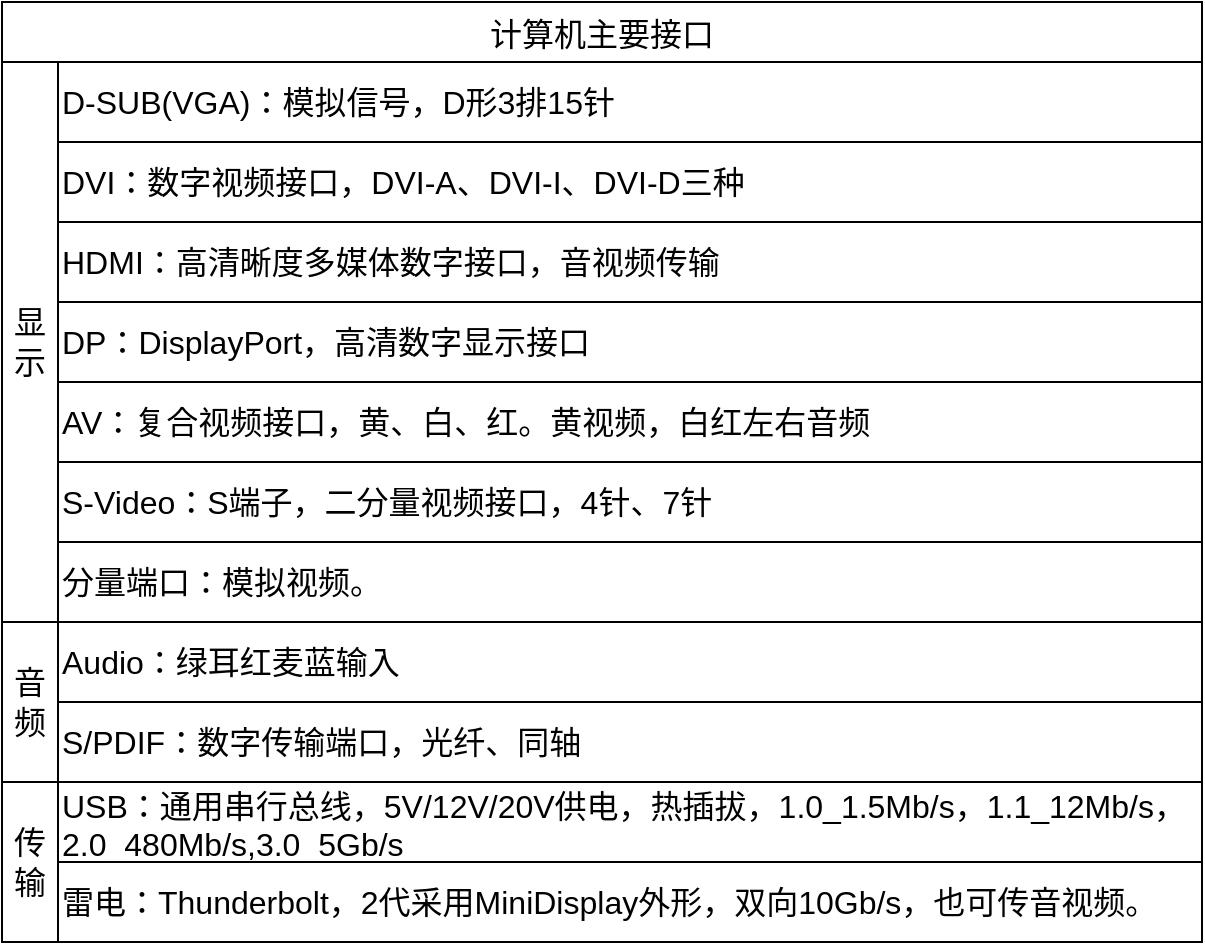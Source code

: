 <mxfile version="22.0.3" type="device">
  <diagram name="第 1 页" id="zGCqP_yx0sx3U29eoPdF">
    <mxGraphModel dx="1036" dy="606" grid="1" gridSize="10" guides="1" tooltips="1" connect="1" arrows="1" fold="1" page="1" pageScale="1" pageWidth="827" pageHeight="1169" math="0" shadow="0">
      <root>
        <mxCell id="0" />
        <mxCell id="1" parent="0" />
        <mxCell id="92K3urHDepijK37gljLw-14" value="计算机主要接口" style="shape=table;startSize=30;container=1;collapsible=0;childLayout=tableLayout;strokeColor=default;fontSize=16;" parent="1" vertex="1">
          <mxGeometry width="600" height="470" as="geometry" />
        </mxCell>
        <mxCell id="92K3urHDepijK37gljLw-15" value="" style="shape=tableRow;horizontal=0;startSize=0;swimlaneHead=0;swimlaneBody=0;strokeColor=inherit;top=0;left=0;bottom=0;right=0;collapsible=0;dropTarget=0;fillColor=none;points=[[0,0.5],[1,0.5]];portConstraint=eastwest;fontSize=16;" parent="92K3urHDepijK37gljLw-14" vertex="1">
          <mxGeometry y="30" width="600" height="40" as="geometry" />
        </mxCell>
        <mxCell id="92K3urHDepijK37gljLw-16" value="显示" style="shape=partialRectangle;html=1;whiteSpace=wrap;connectable=0;strokeColor=inherit;overflow=hidden;fillColor=none;top=0;left=0;bottom=0;right=0;pointerEvents=1;fontSize=16;container=1;rowspan=7;colspan=1;" parent="92K3urHDepijK37gljLw-15" vertex="1" collapsed="1">
          <mxGeometry width="28" height="280" as="geometry">
            <mxRectangle width="28" height="40" as="alternateBounds" />
          </mxGeometry>
        </mxCell>
        <mxCell id="92K3urHDepijK37gljLw-17" value="D-SUB(VGA)：模拟信号，D形3排15针" style="shape=partialRectangle;html=1;whiteSpace=wrap;connectable=0;strokeColor=inherit;overflow=hidden;fillColor=none;top=0;left=0;bottom=0;right=0;pointerEvents=1;fontSize=16;align=left;" parent="92K3urHDepijK37gljLw-15" vertex="1">
          <mxGeometry x="28" width="572" height="40" as="geometry">
            <mxRectangle width="572" height="40" as="alternateBounds" />
          </mxGeometry>
        </mxCell>
        <mxCell id="92K3urHDepijK37gljLw-19" value="" style="shape=tableRow;horizontal=0;startSize=0;swimlaneHead=0;swimlaneBody=0;strokeColor=inherit;top=0;left=0;bottom=0;right=0;collapsible=0;dropTarget=0;fillColor=none;points=[[0,0.5],[1,0.5]];portConstraint=eastwest;fontSize=16;" parent="92K3urHDepijK37gljLw-14" vertex="1">
          <mxGeometry y="70" width="600" height="40" as="geometry" />
        </mxCell>
        <mxCell id="92K3urHDepijK37gljLw-20" value="" style="shape=partialRectangle;html=1;whiteSpace=wrap;connectable=0;strokeColor=inherit;overflow=hidden;fillColor=none;top=0;left=0;bottom=0;right=0;pointerEvents=1;fontSize=16;" parent="92K3urHDepijK37gljLw-19" vertex="1" visible="0">
          <mxGeometry width="28" height="40" as="geometry">
            <mxRectangle width="28" height="40" as="alternateBounds" />
          </mxGeometry>
        </mxCell>
        <mxCell id="92K3urHDepijK37gljLw-21" value="DVI：数字视频接口，DVI-A、DVI-I、DVI-D三种" style="shape=partialRectangle;html=1;whiteSpace=wrap;connectable=0;strokeColor=inherit;overflow=hidden;fillColor=none;top=0;left=0;bottom=0;right=0;pointerEvents=1;fontSize=16;align=left;" parent="92K3urHDepijK37gljLw-19" vertex="1">
          <mxGeometry x="28" width="572" height="40" as="geometry">
            <mxRectangle width="572" height="40" as="alternateBounds" />
          </mxGeometry>
        </mxCell>
        <mxCell id="92K3urHDepijK37gljLw-23" value="" style="shape=tableRow;horizontal=0;startSize=0;swimlaneHead=0;swimlaneBody=0;strokeColor=inherit;top=0;left=0;bottom=0;right=0;collapsible=0;dropTarget=0;fillColor=none;points=[[0,0.5],[1,0.5]];portConstraint=eastwest;fontSize=16;" parent="92K3urHDepijK37gljLw-14" vertex="1">
          <mxGeometry y="110" width="600" height="40" as="geometry" />
        </mxCell>
        <mxCell id="92K3urHDepijK37gljLw-24" value="" style="shape=partialRectangle;html=1;whiteSpace=wrap;connectable=0;strokeColor=inherit;overflow=hidden;fillColor=none;top=0;left=0;bottom=0;right=0;pointerEvents=1;fontSize=16;" parent="92K3urHDepijK37gljLw-23" vertex="1" visible="0">
          <mxGeometry width="28" height="40" as="geometry">
            <mxRectangle width="28" height="40" as="alternateBounds" />
          </mxGeometry>
        </mxCell>
        <mxCell id="92K3urHDepijK37gljLw-25" value="HDMI：高清晰度多媒体数字接口，音视频传输" style="shape=partialRectangle;html=1;whiteSpace=wrap;connectable=0;strokeColor=inherit;overflow=hidden;fillColor=none;top=0;left=0;bottom=0;right=0;pointerEvents=1;fontSize=16;align=left;" parent="92K3urHDepijK37gljLw-23" vertex="1">
          <mxGeometry x="28" width="572" height="40" as="geometry">
            <mxRectangle width="572" height="40" as="alternateBounds" />
          </mxGeometry>
        </mxCell>
        <mxCell id="92K3urHDepijK37gljLw-43" style="shape=tableRow;horizontal=0;startSize=0;swimlaneHead=0;swimlaneBody=0;strokeColor=inherit;top=0;left=0;bottom=0;right=0;collapsible=0;dropTarget=0;fillColor=none;points=[[0,0.5],[1,0.5]];portConstraint=eastwest;fontSize=16;" parent="92K3urHDepijK37gljLw-14" vertex="1">
          <mxGeometry y="150" width="600" height="40" as="geometry" />
        </mxCell>
        <mxCell id="92K3urHDepijK37gljLw-44" style="shape=partialRectangle;html=1;whiteSpace=wrap;connectable=0;strokeColor=inherit;overflow=hidden;fillColor=none;top=0;left=0;bottom=0;right=0;pointerEvents=1;fontSize=16;" parent="92K3urHDepijK37gljLw-43" vertex="1" visible="0">
          <mxGeometry width="28" height="40" as="geometry">
            <mxRectangle width="28" height="40" as="alternateBounds" />
          </mxGeometry>
        </mxCell>
        <mxCell id="92K3urHDepijK37gljLw-45" value="DP：DisplayPort，高清数字显示接口" style="shape=partialRectangle;html=1;whiteSpace=wrap;connectable=0;strokeColor=inherit;overflow=hidden;fillColor=none;top=0;left=0;bottom=0;right=0;pointerEvents=1;fontSize=16;align=left;" parent="92K3urHDepijK37gljLw-43" vertex="1">
          <mxGeometry x="28" width="572" height="40" as="geometry">
            <mxRectangle width="572" height="40" as="alternateBounds" />
          </mxGeometry>
        </mxCell>
        <mxCell id="92K3urHDepijK37gljLw-49" style="shape=tableRow;horizontal=0;startSize=0;swimlaneHead=0;swimlaneBody=0;strokeColor=inherit;top=0;left=0;bottom=0;right=0;collapsible=0;dropTarget=0;fillColor=none;points=[[0,0.5],[1,0.5]];portConstraint=eastwest;fontSize=16;" parent="92K3urHDepijK37gljLw-14" vertex="1">
          <mxGeometry y="190" width="600" height="40" as="geometry" />
        </mxCell>
        <mxCell id="92K3urHDepijK37gljLw-50" style="shape=partialRectangle;html=1;whiteSpace=wrap;connectable=0;strokeColor=inherit;overflow=hidden;fillColor=none;top=0;left=0;bottom=0;right=0;pointerEvents=1;fontSize=16;" parent="92K3urHDepijK37gljLw-49" vertex="1" visible="0">
          <mxGeometry width="28" height="40" as="geometry">
            <mxRectangle width="28" height="40" as="alternateBounds" />
          </mxGeometry>
        </mxCell>
        <mxCell id="92K3urHDepijK37gljLw-51" value="AV：复合视频接口，黄、白、红。黄视频，白红左右音频" style="shape=partialRectangle;html=1;whiteSpace=wrap;connectable=0;strokeColor=inherit;overflow=hidden;fillColor=none;top=0;left=0;bottom=0;right=0;pointerEvents=1;fontSize=16;align=left;" parent="92K3urHDepijK37gljLw-49" vertex="1">
          <mxGeometry x="28" width="572" height="40" as="geometry">
            <mxRectangle width="572" height="40" as="alternateBounds" />
          </mxGeometry>
        </mxCell>
        <mxCell id="92K3urHDepijK37gljLw-46" style="shape=tableRow;horizontal=0;startSize=0;swimlaneHead=0;swimlaneBody=0;strokeColor=inherit;top=0;left=0;bottom=0;right=0;collapsible=0;dropTarget=0;fillColor=none;points=[[0,0.5],[1,0.5]];portConstraint=eastwest;fontSize=16;" parent="92K3urHDepijK37gljLw-14" vertex="1">
          <mxGeometry y="230" width="600" height="40" as="geometry" />
        </mxCell>
        <mxCell id="92K3urHDepijK37gljLw-47" style="shape=partialRectangle;html=1;whiteSpace=wrap;connectable=0;strokeColor=inherit;overflow=hidden;fillColor=none;top=0;left=0;bottom=0;right=0;pointerEvents=1;fontSize=16;" parent="92K3urHDepijK37gljLw-46" vertex="1" visible="0">
          <mxGeometry width="28" height="40" as="geometry">
            <mxRectangle width="28" height="40" as="alternateBounds" />
          </mxGeometry>
        </mxCell>
        <mxCell id="92K3urHDepijK37gljLw-48" value="S-Video：S端子，二分量视频接口，4针、7针" style="shape=partialRectangle;html=1;whiteSpace=wrap;connectable=0;strokeColor=inherit;overflow=hidden;fillColor=none;top=0;left=0;bottom=0;right=0;pointerEvents=1;fontSize=16;align=left;" parent="92K3urHDepijK37gljLw-46" vertex="1">
          <mxGeometry x="28" width="572" height="40" as="geometry">
            <mxRectangle width="572" height="40" as="alternateBounds" />
          </mxGeometry>
        </mxCell>
        <mxCell id="92K3urHDepijK37gljLw-52" style="shape=tableRow;horizontal=0;startSize=0;swimlaneHead=0;swimlaneBody=0;strokeColor=inherit;top=0;left=0;bottom=0;right=0;collapsible=0;dropTarget=0;fillColor=none;points=[[0,0.5],[1,0.5]];portConstraint=eastwest;fontSize=16;" parent="92K3urHDepijK37gljLw-14" vertex="1">
          <mxGeometry y="270" width="600" height="40" as="geometry" />
        </mxCell>
        <mxCell id="92K3urHDepijK37gljLw-53" style="shape=partialRectangle;html=1;whiteSpace=wrap;connectable=0;strokeColor=inherit;overflow=hidden;fillColor=none;top=0;left=0;bottom=0;right=0;pointerEvents=1;fontSize=16;" parent="92K3urHDepijK37gljLw-52" vertex="1" visible="0">
          <mxGeometry width="28" height="40" as="geometry">
            <mxRectangle width="28" height="40" as="alternateBounds" />
          </mxGeometry>
        </mxCell>
        <mxCell id="92K3urHDepijK37gljLw-54" value="分量端口：模拟视频。" style="shape=partialRectangle;html=1;whiteSpace=wrap;connectable=0;strokeColor=inherit;overflow=hidden;fillColor=none;top=0;left=0;bottom=0;right=0;pointerEvents=1;fontSize=16;align=left;" parent="92K3urHDepijK37gljLw-52" vertex="1">
          <mxGeometry x="28" width="572" height="40" as="geometry">
            <mxRectangle width="572" height="40" as="alternateBounds" />
          </mxGeometry>
        </mxCell>
        <mxCell id="92K3urHDepijK37gljLw-27" style="shape=tableRow;horizontal=0;startSize=0;swimlaneHead=0;swimlaneBody=0;strokeColor=inherit;top=0;left=0;bottom=0;right=0;collapsible=0;dropTarget=0;fillColor=none;points=[[0,0.5],[1,0.5]];portConstraint=eastwest;fontSize=16;" parent="92K3urHDepijK37gljLw-14" vertex="1">
          <mxGeometry y="310" width="600" height="40" as="geometry" />
        </mxCell>
        <mxCell id="92K3urHDepijK37gljLw-28" value="音频" style="shape=partialRectangle;html=1;whiteSpace=wrap;connectable=0;strokeColor=inherit;overflow=hidden;fillColor=none;top=0;left=0;bottom=0;right=0;pointerEvents=1;fontSize=16;rowspan=2;colspan=1;" parent="92K3urHDepijK37gljLw-27" vertex="1">
          <mxGeometry width="28" height="80" as="geometry">
            <mxRectangle width="28" height="40" as="alternateBounds" />
          </mxGeometry>
        </mxCell>
        <mxCell id="92K3urHDepijK37gljLw-29" value="Audio：绿耳红麦蓝输入" style="shape=partialRectangle;html=1;whiteSpace=wrap;connectable=0;strokeColor=inherit;overflow=hidden;fillColor=none;top=0;left=0;bottom=0;right=0;pointerEvents=1;fontSize=16;align=left;" parent="92K3urHDepijK37gljLw-27" vertex="1">
          <mxGeometry x="28" width="572" height="40" as="geometry">
            <mxRectangle width="572" height="40" as="alternateBounds" />
          </mxGeometry>
        </mxCell>
        <mxCell id="92K3urHDepijK37gljLw-55" style="shape=tableRow;horizontal=0;startSize=0;swimlaneHead=0;swimlaneBody=0;strokeColor=inherit;top=0;left=0;bottom=0;right=0;collapsible=0;dropTarget=0;fillColor=none;points=[[0,0.5],[1,0.5]];portConstraint=eastwest;fontSize=16;" parent="92K3urHDepijK37gljLw-14" vertex="1">
          <mxGeometry y="350" width="600" height="40" as="geometry" />
        </mxCell>
        <mxCell id="92K3urHDepijK37gljLw-56" style="shape=partialRectangle;html=1;whiteSpace=wrap;connectable=0;strokeColor=inherit;overflow=hidden;fillColor=none;top=0;left=0;bottom=0;right=0;pointerEvents=1;fontSize=16;" parent="92K3urHDepijK37gljLw-55" vertex="1" visible="0">
          <mxGeometry width="28" height="40" as="geometry">
            <mxRectangle width="28" height="40" as="alternateBounds" />
          </mxGeometry>
        </mxCell>
        <mxCell id="92K3urHDepijK37gljLw-57" value="S/PDIF：数字传输端口，光纤、同轴" style="shape=partialRectangle;html=1;whiteSpace=wrap;connectable=0;strokeColor=inherit;overflow=hidden;fillColor=none;top=0;left=0;bottom=0;right=0;pointerEvents=1;fontSize=16;align=left;" parent="92K3urHDepijK37gljLw-55" vertex="1">
          <mxGeometry x="28" width="572" height="40" as="geometry">
            <mxRectangle width="572" height="40" as="alternateBounds" />
          </mxGeometry>
        </mxCell>
        <mxCell id="92K3urHDepijK37gljLw-31" style="shape=tableRow;horizontal=0;startSize=0;swimlaneHead=0;swimlaneBody=0;strokeColor=inherit;top=0;left=0;bottom=0;right=0;collapsible=0;dropTarget=0;fillColor=none;points=[[0,0.5],[1,0.5]];portConstraint=eastwest;fontSize=16;" parent="92K3urHDepijK37gljLw-14" vertex="1">
          <mxGeometry y="390" width="600" height="40" as="geometry" />
        </mxCell>
        <mxCell id="92K3urHDepijK37gljLw-32" value="传输" style="shape=partialRectangle;html=1;whiteSpace=wrap;connectable=0;strokeColor=inherit;overflow=hidden;fillColor=none;top=0;left=0;bottom=0;right=0;pointerEvents=1;fontSize=16;rowspan=2;colspan=1;" parent="92K3urHDepijK37gljLw-31" vertex="1">
          <mxGeometry width="28" height="80" as="geometry">
            <mxRectangle width="28" height="40" as="alternateBounds" />
          </mxGeometry>
        </mxCell>
        <mxCell id="92K3urHDepijK37gljLw-33" value="USB：通用串行总线，5V/12V/20V供电，热插拔，1.0_1.5Mb/s，1.1_12Mb/s，2.0_480Mb/s,3.0_5Gb/s" style="shape=partialRectangle;html=1;whiteSpace=wrap;connectable=0;strokeColor=inherit;overflow=hidden;fillColor=none;top=0;left=0;bottom=0;right=0;pointerEvents=1;fontSize=16;align=left;" parent="92K3urHDepijK37gljLw-31" vertex="1">
          <mxGeometry x="28" width="572" height="40" as="geometry">
            <mxRectangle width="572" height="40" as="alternateBounds" />
          </mxGeometry>
        </mxCell>
        <mxCell id="92K3urHDepijK37gljLw-35" style="shape=tableRow;horizontal=0;startSize=0;swimlaneHead=0;swimlaneBody=0;strokeColor=inherit;top=0;left=0;bottom=0;right=0;collapsible=0;dropTarget=0;fillColor=none;points=[[0,0.5],[1,0.5]];portConstraint=eastwest;fontSize=16;" parent="92K3urHDepijK37gljLw-14" vertex="1">
          <mxGeometry y="430" width="600" height="40" as="geometry" />
        </mxCell>
        <mxCell id="92K3urHDepijK37gljLw-36" value="" style="shape=partialRectangle;html=1;whiteSpace=wrap;connectable=0;strokeColor=inherit;overflow=hidden;fillColor=none;top=0;left=0;bottom=0;right=0;pointerEvents=1;fontSize=16;" parent="92K3urHDepijK37gljLw-35" vertex="1" visible="0">
          <mxGeometry width="28" height="40" as="geometry">
            <mxRectangle width="28" height="40" as="alternateBounds" />
          </mxGeometry>
        </mxCell>
        <mxCell id="92K3urHDepijK37gljLw-37" value="雷电：Thunderbolt，2代采用MiniDisplay外形，双向10Gb/s，也可传音视频。" style="shape=partialRectangle;html=1;whiteSpace=wrap;connectable=0;strokeColor=inherit;overflow=hidden;fillColor=none;top=0;left=0;bottom=0;right=0;pointerEvents=1;fontSize=16;align=left;" parent="92K3urHDepijK37gljLw-35" vertex="1">
          <mxGeometry x="28" width="572" height="40" as="geometry">
            <mxRectangle width="572" height="40" as="alternateBounds" />
          </mxGeometry>
        </mxCell>
      </root>
    </mxGraphModel>
  </diagram>
</mxfile>
